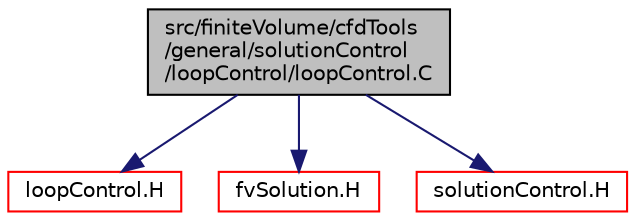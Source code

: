 digraph "src/finiteVolume/cfdTools/general/solutionControl/loopControl/loopControl.C"
{
  bgcolor="transparent";
  edge [fontname="Helvetica",fontsize="10",labelfontname="Helvetica",labelfontsize="10"];
  node [fontname="Helvetica",fontsize="10",shape=record];
  Node1 [label="src/finiteVolume/cfdTools\l/general/solutionControl\l/loopControl/loopControl.C",height=0.2,width=0.4,color="black", fillcolor="grey75", style="filled" fontcolor="black"];
  Node1 -> Node2 [color="midnightblue",fontsize="10",style="solid",fontname="Helvetica"];
  Node2 [label="loopControl.H",height=0.2,width=0.4,color="red",URL="$loopControl_8H.html"];
  Node1 -> Node3 [color="midnightblue",fontsize="10",style="solid",fontname="Helvetica"];
  Node3 [label="fvSolution.H",height=0.2,width=0.4,color="red",URL="$fvSolution_8H.html"];
  Node1 -> Node4 [color="midnightblue",fontsize="10",style="solid",fontname="Helvetica"];
  Node4 [label="solutionControl.H",height=0.2,width=0.4,color="red",URL="$solutionControl_8H.html"];
}
